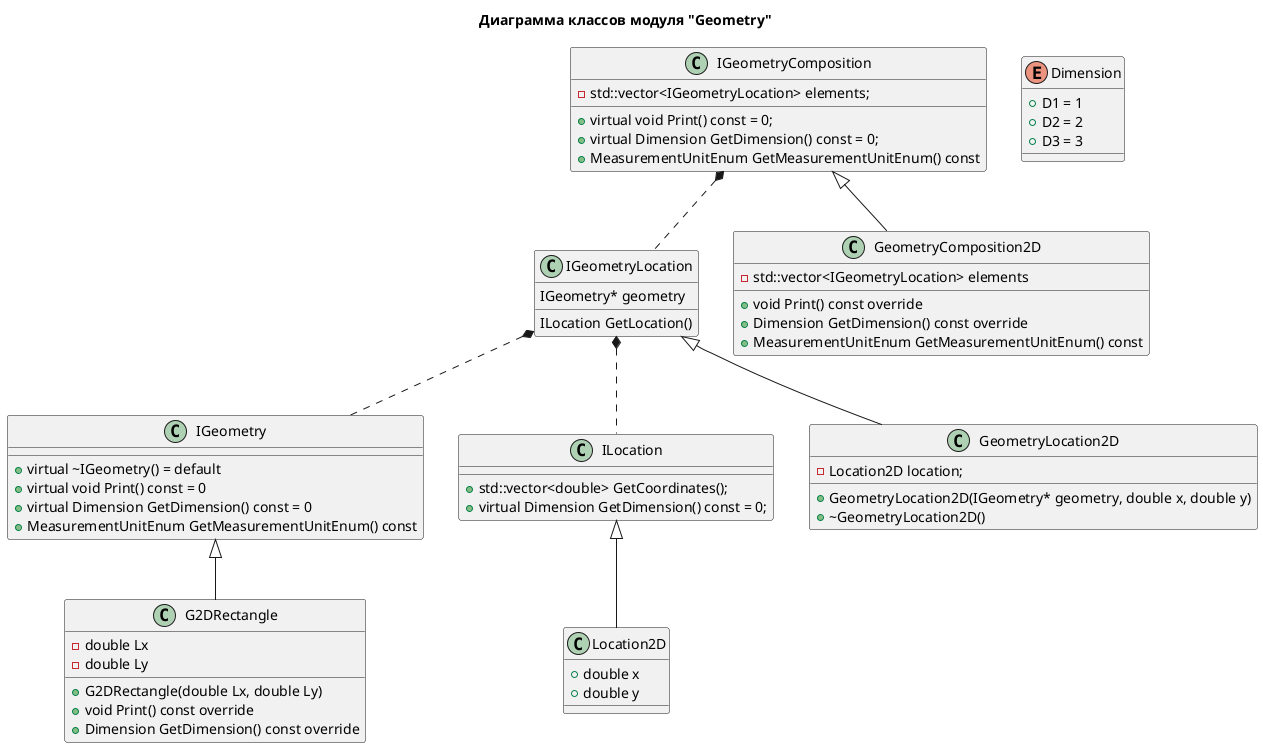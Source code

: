 @startuml name Geometry

title
Диаграмма классов модуля "Geometry"
end title

' Размерность для геометрии и пр.
enum Dimension
{
    '1D
    + D1 = 1
    '2D
    + D2 = 2
    '3D
    + D3 = 3
}

class ILocation
{
    + std::vector<double> GetCoordinates();
    ' Возвращает размерность объекта геометрии
    + virtual Dimension GetDimension() const = 0;
}

class Location2D
{
    + double x
    + double y
}

'Абстрактный класс, моделирующий геометрию расчетной области
class IGeometry
{    
    ' Виртуальный деструктор
    + virtual ~IGeometry() = default 
    ' Выводит в консоль сведения об объекте и его значение
    + virtual void Print() const = 0
    ' Возвращает размерность объекта геометрии
    + virtual Dimension GetDimension() const = 0
    ' Возвращает единицу измерения, используемую для описания объекта геометрии
    + MeasurementUnitEnum GetMeasurementUnitEnum() const
}

'Прямоугольник
class G2DRectangle
{
    ' Длина
    - double Lx
    ' Ширина
    - double Ly
    + G2DRectangle(double Lx, double Ly)
    + void Print() const override
    ' Возвращает размерность объекта геометрии
    + Dimension GetDimension() const override 
}

class IGeometryLocation
{
    IGeometry* geometry
    ILocation GetLocation()
}

class GeometryLocation2D
{
    '- IGeometry* geometry
    - Location2D location;
    + GeometryLocation2D(IGeometry* geometry, double x, double y)
    + ~GeometryLocation2D()
}


' Абстрактный класс, моделирующий размещение объектов геометрии в пространстве
class IGeometryComposition
{
    - std::vector<IGeometryLocation> elements;
    ' Выводит в консоль сведения об объекте и его значение
    + virtual void Print() const = 0;
    ' Возвращает размерность объекта геометрии
    + virtual Dimension GetDimension() const = 0;
    ' Возвращает единицу измерения, используемую для описания объекта геометрии
    + MeasurementUnitEnum GetMeasurementUnitEnum() const
}

class GeometryComposition2D
{
    - std::vector<IGeometryLocation> elements      
    ' Выводит в консоль сведения об объекте и его значение
    + void Print() const override
    ' Возвращает размерность объектов геометрии
    + Dimension GetDimension() const override
    ' Возвращает единицу измерения, используемую для описания объекта геометрии
    + MeasurementUnitEnum GetMeasurementUnitEnum() const
}

Location2D -up-|> ILocation
G2DRectangle -up-|> IGeometry
GeometryLocation2D -up-|> IGeometryLocation
GeometryComposition2D -up-|> IGeometryComposition
IGeometryLocation *.. IGeometry
IGeometryLocation *.. ILocation
IGeometryComposition *.. IGeometryLocation

@enduml
